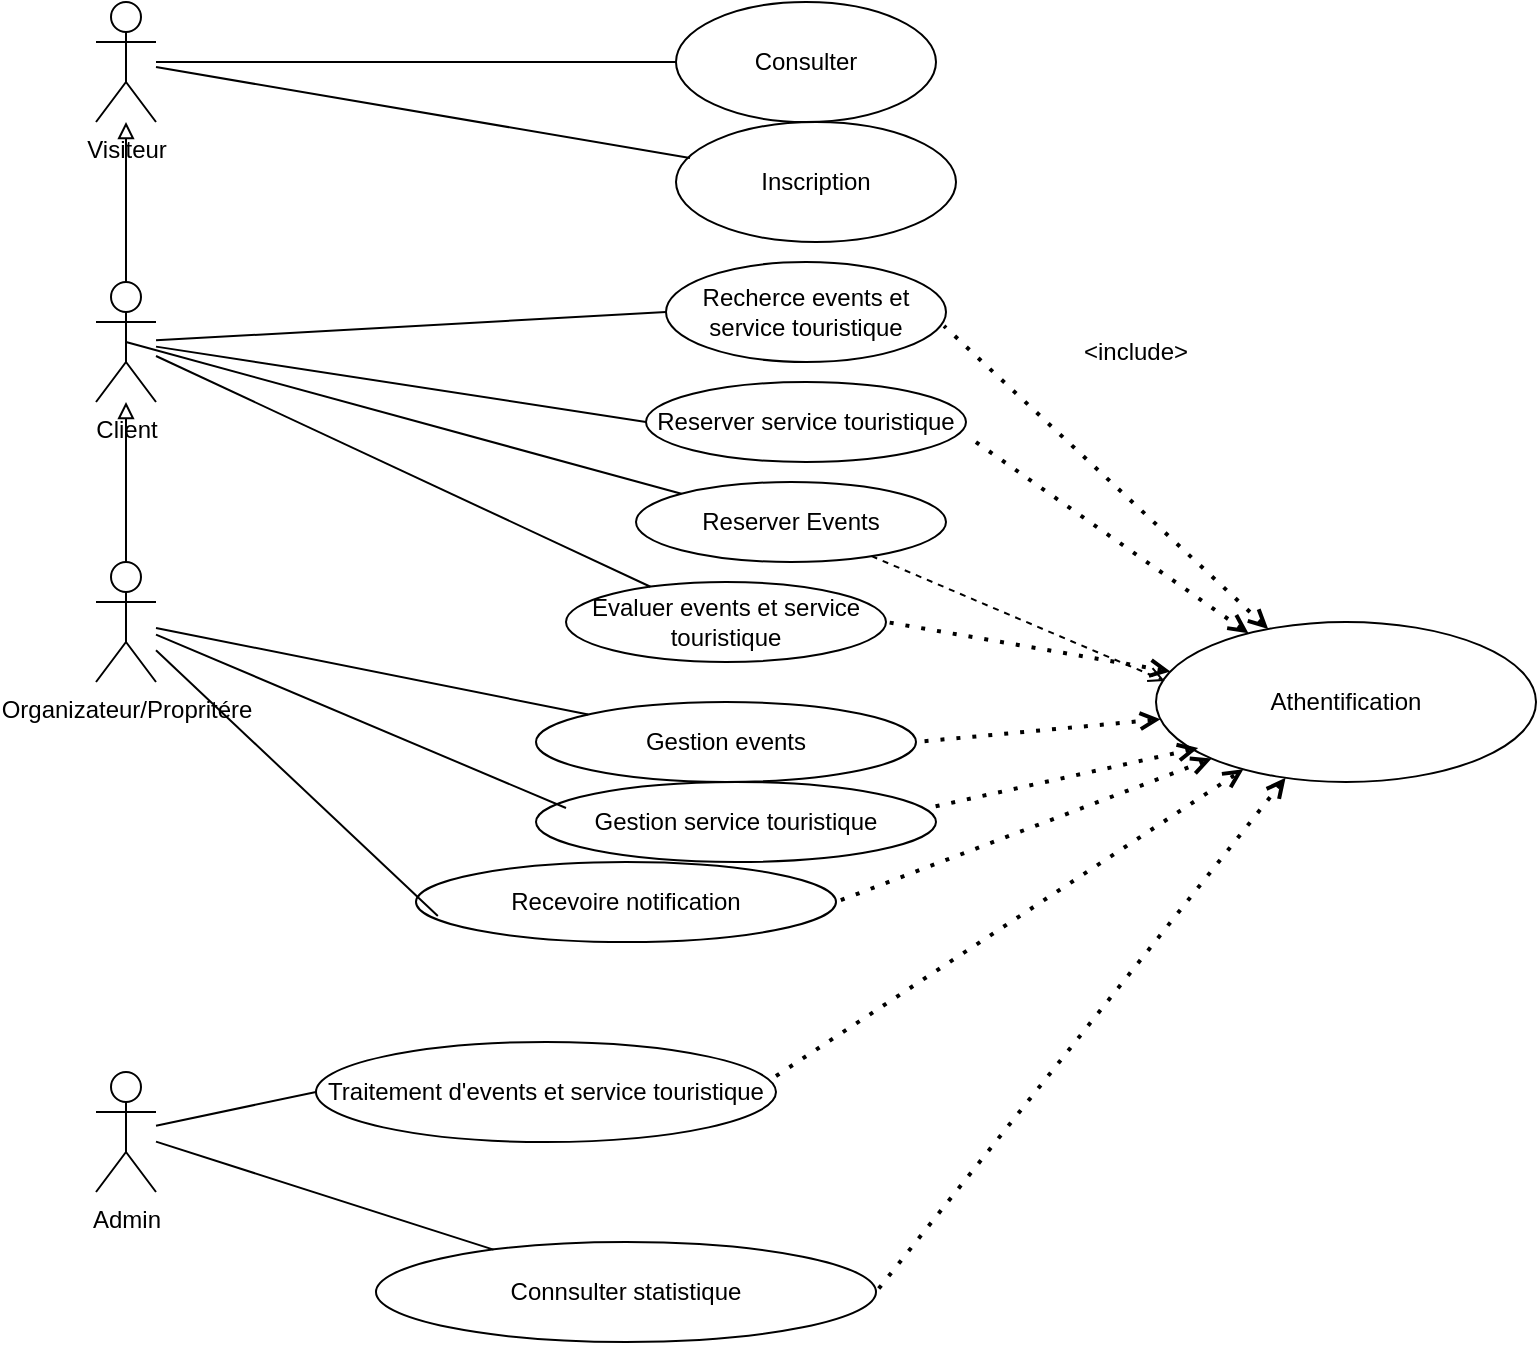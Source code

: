 <mxfile version="22.1.18" type="device">
  <diagram name="Page-1" id="P7TLeiTiltHmnGCo5MTN">
    <mxGraphModel dx="1776" dy="808" grid="1" gridSize="10" guides="1" tooltips="1" connect="1" arrows="1" fold="1" page="1" pageScale="1" pageWidth="827" pageHeight="1169" math="0" shadow="0">
      <root>
        <mxCell id="0" />
        <mxCell id="1" parent="0" />
        <mxCell id="sqn5vPOxeCrrnbe9mnzl-1" value="Visiteur" style="shape=umlActor;verticalLabelPosition=bottom;verticalAlign=top;html=1;outlineConnect=0;fillStyle=auto;" parent="1" vertex="1">
          <mxGeometry x="80" y="50" width="30" height="60" as="geometry" />
        </mxCell>
        <mxCell id="sqn5vPOxeCrrnbe9mnzl-16" style="edgeStyle=orthogonalEdgeStyle;rounded=0;orthogonalLoop=1;jettySize=auto;html=1;endArrow=block;endFill=0;" parent="1" source="sqn5vPOxeCrrnbe9mnzl-2" target="sqn5vPOxeCrrnbe9mnzl-1" edge="1">
          <mxGeometry relative="1" as="geometry" />
        </mxCell>
        <mxCell id="sqn5vPOxeCrrnbe9mnzl-2" value="Client" style="shape=umlActor;verticalLabelPosition=bottom;verticalAlign=top;html=1;outlineConnect=0;fillStyle=auto;" parent="1" vertex="1">
          <mxGeometry x="80" y="190" width="30" height="60" as="geometry" />
        </mxCell>
        <mxCell id="sqn5vPOxeCrrnbe9mnzl-4" value="Consulter" style="ellipse;whiteSpace=wrap;html=1;" parent="1" vertex="1">
          <mxGeometry x="370" y="50" width="130" height="60" as="geometry" />
        </mxCell>
        <mxCell id="sqn5vPOxeCrrnbe9mnzl-8" value="Inscription" style="ellipse;whiteSpace=wrap;html=1;" parent="1" vertex="1">
          <mxGeometry x="370" y="110" width="140" height="60" as="geometry" />
        </mxCell>
        <mxCell id="sqn5vPOxeCrrnbe9mnzl-11" value="Recherce events et service touristique" style="ellipse;whiteSpace=wrap;html=1;" parent="1" vertex="1">
          <mxGeometry x="365" y="180" width="140" height="50" as="geometry" />
        </mxCell>
        <mxCell id="sqn5vPOxeCrrnbe9mnzl-13" value="Reserver service touristique" style="ellipse;whiteSpace=wrap;html=1;" parent="1" vertex="1">
          <mxGeometry x="355" y="240" width="160" height="40" as="geometry" />
        </mxCell>
        <mxCell id="sqn5vPOxeCrrnbe9mnzl-15" value="Evaluer events et service touristique" style="ellipse;whiteSpace=wrap;html=1;" parent="1" vertex="1">
          <mxGeometry x="315" y="340" width="160" height="40" as="geometry" />
        </mxCell>
        <mxCell id="sqn5vPOxeCrrnbe9mnzl-18" style="edgeStyle=orthogonalEdgeStyle;rounded=0;orthogonalLoop=1;jettySize=auto;html=1;endArrow=block;endFill=0;" parent="1" source="sqn5vPOxeCrrnbe9mnzl-17" target="sqn5vPOxeCrrnbe9mnzl-2" edge="1">
          <mxGeometry relative="1" as="geometry" />
        </mxCell>
        <mxCell id="sqn5vPOxeCrrnbe9mnzl-17" value="Organizateur/Propritére&lt;br&gt;" style="shape=umlActor;verticalLabelPosition=bottom;verticalAlign=top;html=1;outlineConnect=0;" parent="1" vertex="1">
          <mxGeometry x="80" y="330" width="30" height="60" as="geometry" />
        </mxCell>
        <mxCell id="sqn5vPOxeCrrnbe9mnzl-19" value="Gestion events" style="ellipse;whiteSpace=wrap;html=1;" parent="1" vertex="1">
          <mxGeometry x="300" y="400" width="190" height="40" as="geometry" />
        </mxCell>
        <mxCell id="sqn5vPOxeCrrnbe9mnzl-20" value="Gestion service touristique" style="ellipse;whiteSpace=wrap;html=1;" parent="1" vertex="1">
          <mxGeometry x="300" y="440" width="200" height="40" as="geometry" />
        </mxCell>
        <mxCell id="sqn5vPOxeCrrnbe9mnzl-21" value="Recevoire notification" style="ellipse;whiteSpace=wrap;html=1;" parent="1" vertex="1">
          <mxGeometry x="240" y="480" width="210" height="40" as="geometry" />
        </mxCell>
        <mxCell id="sqn5vPOxeCrrnbe9mnzl-31" value="" style="endArrow=none;html=1;rounded=0;" parent="1" source="sqn5vPOxeCrrnbe9mnzl-1" target="sqn5vPOxeCrrnbe9mnzl-4" edge="1">
          <mxGeometry width="50" height="50" relative="1" as="geometry">
            <mxPoint x="230" y="100" as="sourcePoint" />
            <mxPoint x="280" y="50" as="targetPoint" />
          </mxGeometry>
        </mxCell>
        <mxCell id="sqn5vPOxeCrrnbe9mnzl-32" value="" style="endArrow=none;html=1;rounded=0;entryX=0.05;entryY=0.3;entryDx=0;entryDy=0;entryPerimeter=0;" parent="1" source="sqn5vPOxeCrrnbe9mnzl-1" target="sqn5vPOxeCrrnbe9mnzl-8" edge="1">
          <mxGeometry width="50" height="50" relative="1" as="geometry">
            <mxPoint x="200" y="180" as="sourcePoint" />
            <mxPoint x="250" y="130" as="targetPoint" />
          </mxGeometry>
        </mxCell>
        <mxCell id="sqn5vPOxeCrrnbe9mnzl-33" value="" style="endArrow=none;html=1;rounded=0;entryX=0;entryY=0.5;entryDx=0;entryDy=0;" parent="1" source="sqn5vPOxeCrrnbe9mnzl-2" target="sqn5vPOxeCrrnbe9mnzl-11" edge="1">
          <mxGeometry width="50" height="50" relative="1" as="geometry">
            <mxPoint x="390" y="340" as="sourcePoint" />
            <mxPoint x="440" y="290" as="targetPoint" />
          </mxGeometry>
        </mxCell>
        <mxCell id="sqn5vPOxeCrrnbe9mnzl-34" value="" style="endArrow=none;html=1;rounded=0;entryX=0;entryY=0.5;entryDx=0;entryDy=0;" parent="1" source="sqn5vPOxeCrrnbe9mnzl-2" target="sqn5vPOxeCrrnbe9mnzl-13" edge="1">
          <mxGeometry width="50" height="50" relative="1" as="geometry">
            <mxPoint x="180" y="280" as="sourcePoint" />
            <mxPoint x="230" y="230" as="targetPoint" />
          </mxGeometry>
        </mxCell>
        <mxCell id="sqn5vPOxeCrrnbe9mnzl-35" value="" style="endArrow=none;html=1;rounded=0;" parent="1" source="sqn5vPOxeCrrnbe9mnzl-2" target="sqn5vPOxeCrrnbe9mnzl-15" edge="1">
          <mxGeometry width="50" height="50" relative="1" as="geometry">
            <mxPoint x="390" y="340" as="sourcePoint" />
            <mxPoint x="440" y="290" as="targetPoint" />
          </mxGeometry>
        </mxCell>
        <mxCell id="sqn5vPOxeCrrnbe9mnzl-36" value="" style="endArrow=none;html=1;rounded=0;" parent="1" source="sqn5vPOxeCrrnbe9mnzl-17" target="sqn5vPOxeCrrnbe9mnzl-19" edge="1">
          <mxGeometry width="50" height="50" relative="1" as="geometry">
            <mxPoint x="390" y="340" as="sourcePoint" />
            <mxPoint x="440" y="290" as="targetPoint" />
          </mxGeometry>
        </mxCell>
        <mxCell id="sqn5vPOxeCrrnbe9mnzl-37" value="" style="endArrow=none;html=1;rounded=0;entryX=0.075;entryY=0.325;entryDx=0;entryDy=0;entryPerimeter=0;" parent="1" source="sqn5vPOxeCrrnbe9mnzl-17" target="sqn5vPOxeCrrnbe9mnzl-20" edge="1">
          <mxGeometry width="50" height="50" relative="1" as="geometry">
            <mxPoint x="390" y="340" as="sourcePoint" />
            <mxPoint x="440" y="290" as="targetPoint" />
          </mxGeometry>
        </mxCell>
        <mxCell id="sqn5vPOxeCrrnbe9mnzl-38" value="" style="endArrow=none;html=1;rounded=0;entryX=0.052;entryY=0.675;entryDx=0;entryDy=0;entryPerimeter=0;" parent="1" source="sqn5vPOxeCrrnbe9mnzl-17" target="sqn5vPOxeCrrnbe9mnzl-21" edge="1">
          <mxGeometry width="50" height="50" relative="1" as="geometry">
            <mxPoint x="390" y="340" as="sourcePoint" />
            <mxPoint x="440" y="290" as="targetPoint" />
          </mxGeometry>
        </mxCell>
        <mxCell id="sqn5vPOxeCrrnbe9mnzl-39" value="Admin" style="shape=umlActor;verticalLabelPosition=bottom;verticalAlign=top;html=1;outlineConnect=0;" parent="1" vertex="1">
          <mxGeometry x="80" y="585" width="30" height="60" as="geometry" />
        </mxCell>
        <mxCell id="sqn5vPOxeCrrnbe9mnzl-41" value="Traitement d&#39;events et service touristique" style="ellipse;whiteSpace=wrap;html=1;" parent="1" vertex="1">
          <mxGeometry x="190" y="570" width="230" height="50" as="geometry" />
        </mxCell>
        <mxCell id="sqn5vPOxeCrrnbe9mnzl-44" value="Connsulter statistique" style="ellipse;whiteSpace=wrap;html=1;" parent="1" vertex="1">
          <mxGeometry x="220" y="670" width="250" height="50" as="geometry" />
        </mxCell>
        <mxCell id="sqn5vPOxeCrrnbe9mnzl-45" value="" style="endArrow=none;html=1;rounded=0;entryX=0;entryY=0.5;entryDx=0;entryDy=0;" parent="1" source="sqn5vPOxeCrrnbe9mnzl-39" target="sqn5vPOxeCrrnbe9mnzl-41" edge="1">
          <mxGeometry width="50" height="50" relative="1" as="geometry">
            <mxPoint x="390" y="640" as="sourcePoint" />
            <mxPoint x="440" y="590" as="targetPoint" />
          </mxGeometry>
        </mxCell>
        <mxCell id="sqn5vPOxeCrrnbe9mnzl-46" value="" style="endArrow=none;html=1;rounded=0;" parent="1" source="sqn5vPOxeCrrnbe9mnzl-39" target="sqn5vPOxeCrrnbe9mnzl-44" edge="1">
          <mxGeometry width="50" height="50" relative="1" as="geometry">
            <mxPoint x="390" y="640" as="sourcePoint" />
            <mxPoint x="440" y="590" as="targetPoint" />
          </mxGeometry>
        </mxCell>
        <mxCell id="sqn5vPOxeCrrnbe9mnzl-52" value="Athentification" style="ellipse;whiteSpace=wrap;html=1;" parent="1" vertex="1">
          <mxGeometry x="610" y="360" width="190" height="80" as="geometry" />
        </mxCell>
        <mxCell id="sqn5vPOxeCrrnbe9mnzl-54" value="" style="endArrow=none;dashed=1;html=1;dashPattern=1 3;strokeWidth=2;rounded=0;entryX=1.013;entryY=0.7;entryDx=0;entryDy=0;entryPerimeter=0;startArrow=open;startFill=0;" parent="1" source="sqn5vPOxeCrrnbe9mnzl-52" target="sqn5vPOxeCrrnbe9mnzl-13" edge="1">
          <mxGeometry width="50" height="50" relative="1" as="geometry">
            <mxPoint x="390" y="340" as="sourcePoint" />
            <mxPoint x="440" y="290" as="targetPoint" />
          </mxGeometry>
        </mxCell>
        <mxCell id="sqn5vPOxeCrrnbe9mnzl-55" value="" style="endArrow=none;dashed=1;html=1;dashPattern=1 3;strokeWidth=2;rounded=0;entryX=1;entryY=0.5;entryDx=0;entryDy=0;startArrow=open;startFill=0;" parent="1" source="sqn5vPOxeCrrnbe9mnzl-52" target="sqn5vPOxeCrrnbe9mnzl-15" edge="1">
          <mxGeometry width="50" height="50" relative="1" as="geometry">
            <mxPoint x="390" y="340" as="sourcePoint" />
            <mxPoint x="440" y="290" as="targetPoint" />
          </mxGeometry>
        </mxCell>
        <mxCell id="sqn5vPOxeCrrnbe9mnzl-56" value="" style="endArrow=none;dashed=1;html=1;dashPattern=1 3;strokeWidth=2;rounded=0;entryX=1;entryY=0.5;entryDx=0;entryDy=0;startArrow=open;startFill=0;" parent="1" source="sqn5vPOxeCrrnbe9mnzl-52" target="sqn5vPOxeCrrnbe9mnzl-19" edge="1">
          <mxGeometry width="50" height="50" relative="1" as="geometry">
            <mxPoint x="390" y="340" as="sourcePoint" />
            <mxPoint x="440" y="290" as="targetPoint" />
          </mxGeometry>
        </mxCell>
        <mxCell id="sqn5vPOxeCrrnbe9mnzl-57" value="" style="endArrow=none;dashed=1;html=1;dashPattern=1 3;strokeWidth=2;rounded=0;entryX=0.98;entryY=0.325;entryDx=0;entryDy=0;entryPerimeter=0;exitX=0.111;exitY=0.788;exitDx=0;exitDy=0;exitPerimeter=0;startArrow=open;startFill=0;" parent="1" source="sqn5vPOxeCrrnbe9mnzl-52" target="sqn5vPOxeCrrnbe9mnzl-20" edge="1">
          <mxGeometry width="50" height="50" relative="1" as="geometry">
            <mxPoint x="390" y="440" as="sourcePoint" />
            <mxPoint x="440" y="390" as="targetPoint" />
          </mxGeometry>
        </mxCell>
        <mxCell id="sqn5vPOxeCrrnbe9mnzl-58" value="" style="endArrow=none;dashed=1;html=1;dashPattern=1 3;strokeWidth=2;rounded=0;entryX=1;entryY=0.5;entryDx=0;entryDy=0;exitX=0;exitY=1;exitDx=0;exitDy=0;startArrow=open;startFill=0;" parent="1" source="sqn5vPOxeCrrnbe9mnzl-52" target="sqn5vPOxeCrrnbe9mnzl-21" edge="1">
          <mxGeometry width="50" height="50" relative="1" as="geometry">
            <mxPoint x="390" y="440" as="sourcePoint" />
            <mxPoint x="440" y="390" as="targetPoint" />
          </mxGeometry>
        </mxCell>
        <mxCell id="sqn5vPOxeCrrnbe9mnzl-59" value="" style="endArrow=open;dashed=1;html=1;dashPattern=1 3;strokeWidth=2;rounded=0;exitX=1;exitY=0.34;exitDx=0;exitDy=0;exitPerimeter=0;startArrow=none;startFill=0;endFill=0;" parent="1" source="sqn5vPOxeCrrnbe9mnzl-41" target="sqn5vPOxeCrrnbe9mnzl-52" edge="1">
          <mxGeometry width="50" height="50" relative="1" as="geometry">
            <mxPoint x="390" y="440" as="sourcePoint" />
            <mxPoint x="440" y="390" as="targetPoint" />
          </mxGeometry>
        </mxCell>
        <mxCell id="sqn5vPOxeCrrnbe9mnzl-61" value="" style="endArrow=none;dashed=1;html=1;dashPattern=1 3;strokeWidth=2;rounded=0;entryX=1;entryY=0.5;entryDx=0;entryDy=0;startArrow=open;startFill=0;" parent="1" source="sqn5vPOxeCrrnbe9mnzl-52" target="sqn5vPOxeCrrnbe9mnzl-44" edge="1">
          <mxGeometry width="50" height="50" relative="1" as="geometry">
            <mxPoint x="390" y="740" as="sourcePoint" />
            <mxPoint x="440" y="690" as="targetPoint" />
          </mxGeometry>
        </mxCell>
        <mxCell id="sqn5vPOxeCrrnbe9mnzl-62" value="" style="endArrow=none;dashed=1;html=1;dashPattern=1 3;strokeWidth=2;rounded=0;entryX=0.993;entryY=0.64;entryDx=0;entryDy=0;entryPerimeter=0;endFill=0;startArrow=open;startFill=0;" parent="1" source="sqn5vPOxeCrrnbe9mnzl-52" target="sqn5vPOxeCrrnbe9mnzl-11" edge="1">
          <mxGeometry width="50" height="50" relative="1" as="geometry">
            <mxPoint x="390" y="440" as="sourcePoint" />
            <mxPoint x="440" y="390" as="targetPoint" />
          </mxGeometry>
        </mxCell>
        <mxCell id="sqn5vPOxeCrrnbe9mnzl-63" value="&amp;lt;include&amp;gt;" style="text;html=1;strokeColor=none;fillColor=none;align=center;verticalAlign=middle;whiteSpace=wrap;rounded=0;" parent="1" vertex="1">
          <mxGeometry x="570" y="210" width="60" height="30" as="geometry" />
        </mxCell>
        <mxCell id="nSos6vTL3vgFdhoBzFCC-2" value="Reserver Events" style="ellipse;whiteSpace=wrap;html=1;" vertex="1" parent="1">
          <mxGeometry x="350" y="290" width="155" height="40" as="geometry" />
        </mxCell>
        <mxCell id="nSos6vTL3vgFdhoBzFCC-3" value="" style="endArrow=none;html=1;rounded=0;exitX=0.5;exitY=0.5;exitDx=0;exitDy=0;exitPerimeter=0;entryX=0;entryY=0;entryDx=0;entryDy=0;" edge="1" parent="1" source="sqn5vPOxeCrrnbe9mnzl-2" target="nSos6vTL3vgFdhoBzFCC-2">
          <mxGeometry width="50" height="50" relative="1" as="geometry">
            <mxPoint x="305" y="300" as="sourcePoint" />
            <mxPoint x="355" y="250" as="targetPoint" />
          </mxGeometry>
        </mxCell>
        <mxCell id="nSos6vTL3vgFdhoBzFCC-5" value="" style="endArrow=open;dashed=1;html=1;rounded=0;entryX=0.023;entryY=0.368;entryDx=0;entryDy=0;entryPerimeter=0;endFill=0;" edge="1" parent="1" source="nSos6vTL3vgFdhoBzFCC-2" target="sqn5vPOxeCrrnbe9mnzl-52">
          <mxGeometry width="50" height="50" relative="1" as="geometry">
            <mxPoint x="520" y="340" as="sourcePoint" />
            <mxPoint x="570" y="290" as="targetPoint" />
          </mxGeometry>
        </mxCell>
      </root>
    </mxGraphModel>
  </diagram>
</mxfile>
